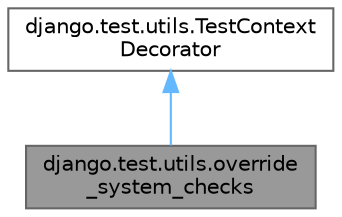 digraph "django.test.utils.override_system_checks"
{
 // LATEX_PDF_SIZE
  bgcolor="transparent";
  edge [fontname=Helvetica,fontsize=10,labelfontname=Helvetica,labelfontsize=10];
  node [fontname=Helvetica,fontsize=10,shape=box,height=0.2,width=0.4];
  Node1 [id="Node000001",label="django.test.utils.override\l_system_checks",height=0.2,width=0.4,color="gray40", fillcolor="grey60", style="filled", fontcolor="black",tooltip=" "];
  Node2 -> Node1 [id="edge1_Node000001_Node000002",dir="back",color="steelblue1",style="solid",tooltip=" "];
  Node2 [id="Node000002",label="django.test.utils.TestContext\lDecorator",height=0.2,width=0.4,color="gray40", fillcolor="white", style="filled",URL="$classdjango_1_1test_1_1utils_1_1_test_context_decorator.html",tooltip=" "];
}
